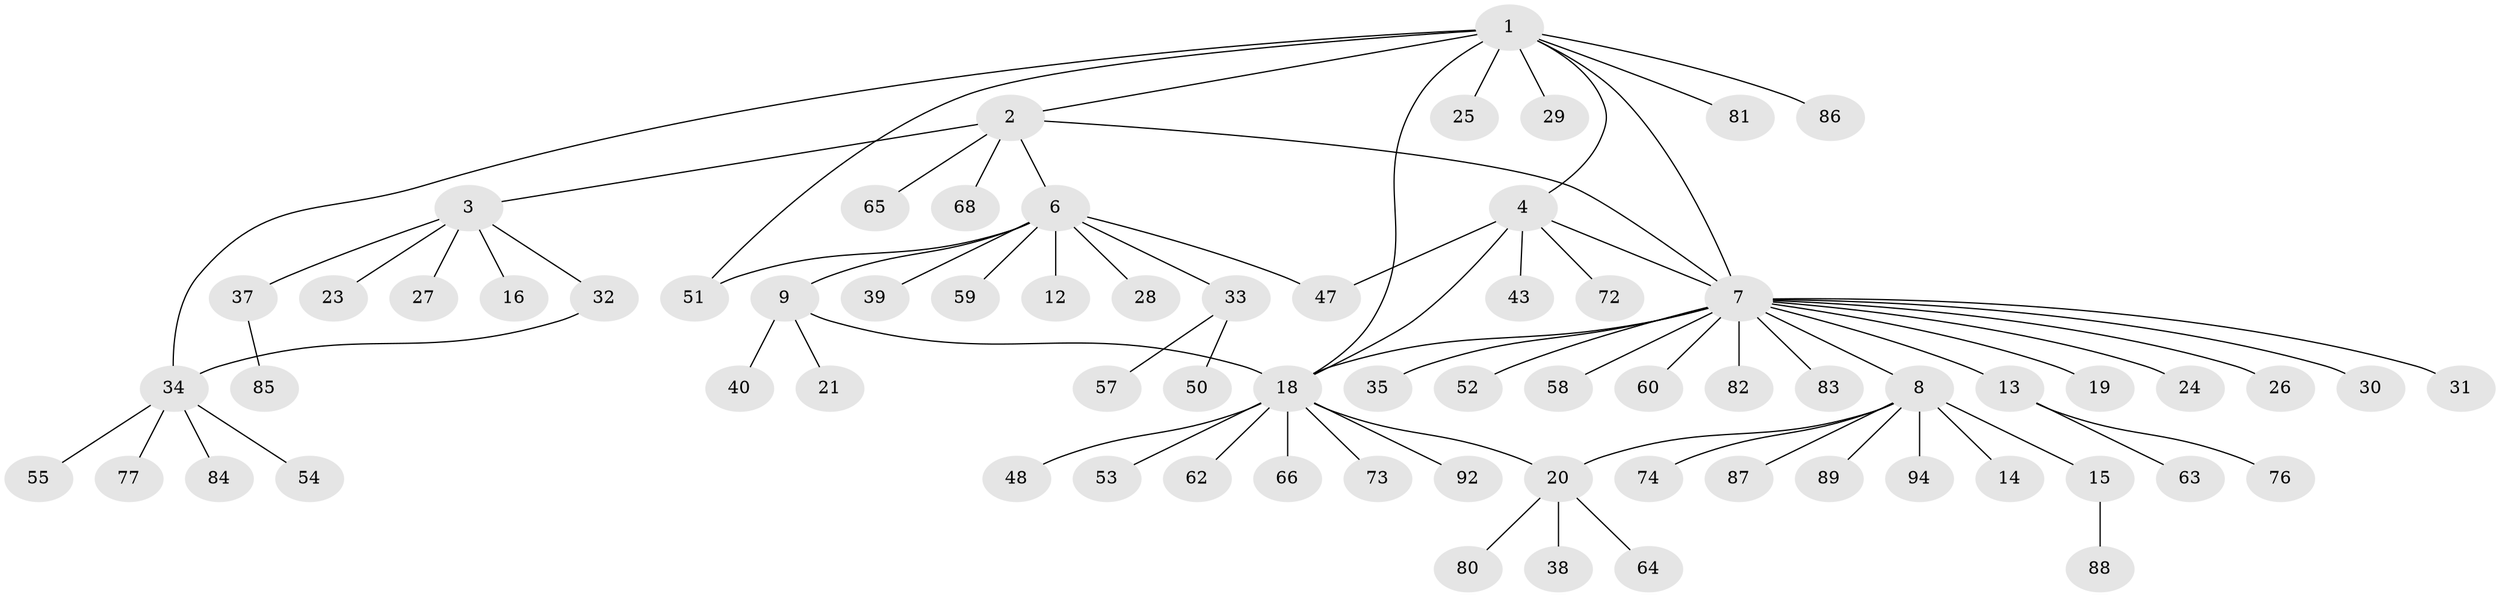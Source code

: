 // original degree distribution, {9: 0.021052631578947368, 7: 0.021052631578947368, 6: 0.042105263157894736, 2: 0.18947368421052632, 10: 0.010526315789473684, 15: 0.010526315789473684, 4: 0.021052631578947368, 3: 0.06315789473684211, 1: 0.6105263157894737, 5: 0.010526315789473684}
// Generated by graph-tools (version 1.1) at 2025/11/02/27/25 16:11:11]
// undirected, 70 vertices, 78 edges
graph export_dot {
graph [start="1"]
  node [color=gray90,style=filled];
  1 [super="+10"];
  2 [super="+17"];
  3 [super="+5"];
  4 [super="+36"];
  6 [super="+42"];
  7 [super="+11"];
  8 [super="+69"];
  9;
  12;
  13 [super="+45"];
  14;
  15 [super="+91"];
  16 [super="+56"];
  18 [super="+49"];
  19 [super="+41"];
  20 [super="+22"];
  21 [super="+61"];
  23 [super="+67"];
  24;
  25;
  26;
  27;
  28 [super="+78"];
  29;
  30;
  31;
  32;
  33 [super="+46"];
  34 [super="+44"];
  35;
  37;
  38;
  39;
  40 [super="+95"];
  43;
  47;
  48;
  50;
  51 [super="+75"];
  52 [super="+90"];
  53;
  54;
  55;
  57 [super="+70"];
  58 [super="+79"];
  59;
  60 [super="+71"];
  62;
  63;
  64;
  65;
  66;
  68;
  72;
  73;
  74;
  76;
  77;
  80;
  81;
  82;
  83;
  84;
  85;
  86;
  87 [super="+93"];
  88;
  89;
  92;
  94;
  1 -- 2;
  1 -- 4;
  1 -- 7;
  1 -- 18;
  1 -- 29;
  1 -- 51;
  1 -- 81;
  1 -- 25;
  1 -- 86;
  1 -- 34;
  2 -- 3;
  2 -- 6;
  2 -- 7;
  2 -- 65;
  2 -- 68;
  3 -- 16;
  3 -- 23;
  3 -- 27;
  3 -- 32;
  3 -- 37;
  4 -- 7;
  4 -- 18;
  4 -- 43;
  4 -- 47;
  4 -- 72;
  6 -- 9;
  6 -- 12;
  6 -- 28;
  6 -- 33;
  6 -- 39;
  6 -- 47;
  6 -- 51;
  6 -- 59;
  7 -- 8;
  7 -- 13;
  7 -- 18;
  7 -- 19;
  7 -- 24;
  7 -- 26;
  7 -- 30;
  7 -- 31;
  7 -- 35;
  7 -- 58;
  7 -- 60;
  7 -- 82;
  7 -- 83;
  7 -- 52;
  8 -- 14;
  8 -- 15;
  8 -- 20;
  8 -- 74;
  8 -- 87;
  8 -- 89;
  8 -- 94;
  9 -- 18;
  9 -- 21;
  9 -- 40;
  13 -- 63;
  13 -- 76;
  15 -- 88;
  18 -- 48;
  18 -- 53;
  18 -- 66;
  18 -- 20;
  18 -- 73;
  18 -- 92;
  18 -- 62;
  20 -- 38;
  20 -- 64;
  20 -- 80;
  32 -- 34;
  33 -- 50;
  33 -- 57;
  34 -- 84;
  34 -- 54;
  34 -- 55;
  34 -- 77;
  37 -- 85;
}
